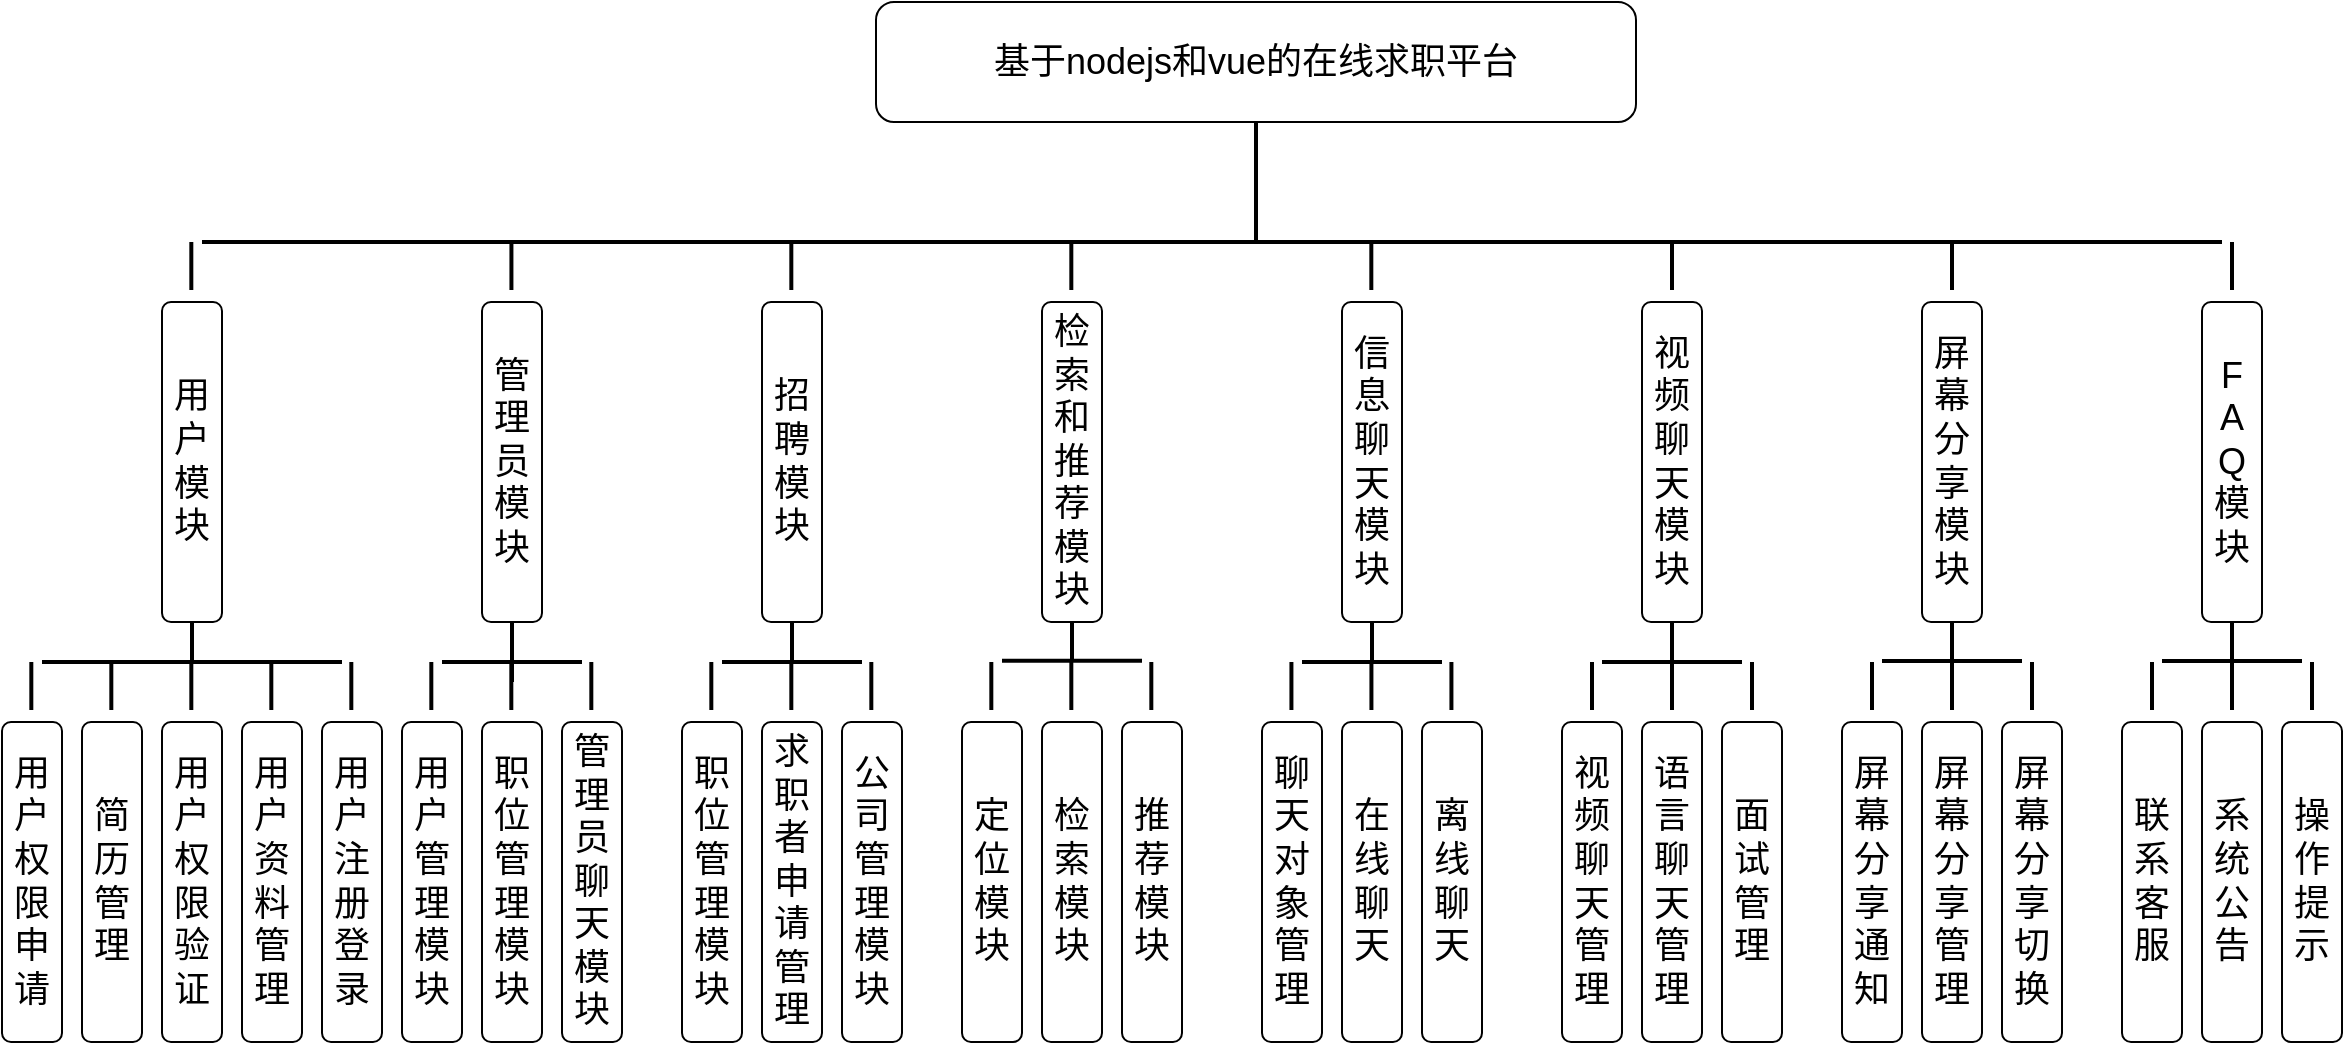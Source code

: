 <mxfile>
    <diagram id="gSietCOMMmEVJ4TakfUS" name="第 1 页">
        <mxGraphModel dx="1655" dy="1500" grid="1" gridSize="10" guides="1" tooltips="1" connect="1" arrows="1" fold="1" page="1" pageScale="1" pageWidth="827" pageHeight="1169" math="0" shadow="0">
            <root>
                <mxCell id="0"/>
                <mxCell id="1" parent="0"/>
                <mxCell id="203" style="edgeStyle=none;rounded=0;html=1;strokeWidth=2;endArrow=none;endFill=0;" edge="1" parent="1" source="2">
                    <mxGeometry relative="1" as="geometry">
                        <mxPoint x="637.0" y="130" as="targetPoint"/>
                    </mxGeometry>
                </mxCell>
                <mxCell id="2" value="&lt;div&gt;基于nodejs和vue的在线&lt;span style=&quot;background-color: initial;&quot;&gt;求职平台&lt;/span&gt;&lt;/div&gt;" style="rounded=1;whiteSpace=wrap;html=1;fontSize=18;" vertex="1" parent="1">
                    <mxGeometry x="447" y="10" width="380" height="60" as="geometry"/>
                </mxCell>
                <mxCell id="65" value="" style="group" vertex="1" connectable="0" parent="1">
                    <mxGeometry x="970" y="130" width="30" height="190" as="geometry"/>
                </mxCell>
                <mxCell id="66" style="edgeStyle=none;shape=connector;rounded=0;jumpStyle=none;jumpSize=2;html=1;labelBackgroundColor=default;strokeColor=default;strokeWidth=2;fontFamily=Helvetica;fontSize=18;fontColor=default;endArrow=none;endFill=0;startSize=0;endSize=1;sourcePerimeterSpacing=6;targetPerimeterSpacing=6;" edge="1" parent="65" source="67">
                    <mxGeometry relative="1" as="geometry">
                        <mxPoint x="15" as="targetPoint"/>
                    </mxGeometry>
                </mxCell>
                <mxCell id="67" value="&lt;div&gt;屏幕分享模块&lt;/div&gt;" style="rounded=1;whiteSpace=wrap;html=1;fontFamily=Helvetica;fontSize=18;fontColor=default;horizontal=1;verticalAlign=middle;align=center;" vertex="1" parent="65">
                    <mxGeometry y="30" width="30" height="160" as="geometry"/>
                </mxCell>
                <mxCell id="68" value="" style="group" vertex="1" connectable="0" parent="1">
                    <mxGeometry x="1110" y="130" width="30" height="190" as="geometry"/>
                </mxCell>
                <mxCell id="69" style="edgeStyle=none;shape=connector;rounded=0;jumpStyle=none;jumpSize=2;html=1;labelBackgroundColor=default;strokeColor=default;strokeWidth=2;fontFamily=Helvetica;fontSize=18;fontColor=default;endArrow=none;endFill=0;startSize=0;endSize=1;sourcePerimeterSpacing=6;targetPerimeterSpacing=6;" edge="1" parent="68" source="70">
                    <mxGeometry relative="1" as="geometry">
                        <mxPoint x="15" as="targetPoint"/>
                    </mxGeometry>
                </mxCell>
                <mxCell id="70" value="&lt;div&gt;F&lt;/div&gt;&lt;div&gt;A&lt;/div&gt;&lt;div&gt;Q模块&lt;/div&gt;" style="rounded=1;whiteSpace=wrap;html=1;fontFamily=Helvetica;fontSize=18;fontColor=default;horizontal=1;verticalAlign=middle;align=center;" vertex="1" parent="68">
                    <mxGeometry y="30" width="30" height="160" as="geometry"/>
                </mxCell>
                <mxCell id="116" value="" style="group" vertex="1" connectable="0" parent="1">
                    <mxGeometry x="10" y="130" width="190" height="400" as="geometry"/>
                </mxCell>
                <mxCell id="86" value="" style="group" vertex="1" connectable="0" parent="116">
                    <mxGeometry x="160" y="210" width="30" height="190" as="geometry"/>
                </mxCell>
                <mxCell id="87" value="&lt;div&gt;用户注册登录&lt;/div&gt;" style="rounded=1;whiteSpace=wrap;html=1;fontFamily=Helvetica;fontSize=18;fontColor=default;horizontal=1;verticalAlign=middle;align=center;" vertex="1" parent="86">
                    <mxGeometry y="30" width="30" height="160" as="geometry"/>
                </mxCell>
                <mxCell id="88" style="edgeStyle=none;shape=connector;rounded=0;jumpStyle=none;jumpSize=2;html=1;labelBackgroundColor=default;strokeColor=default;strokeWidth=2;fontFamily=Helvetica;fontSize=18;fontColor=default;endArrow=none;endFill=0;startSize=0;endSize=1;sourcePerimeterSpacing=6;targetPerimeterSpacing=6;" edge="1" parent="86">
                    <mxGeometry relative="1" as="geometry">
                        <mxPoint x="14.66" as="targetPoint"/>
                        <mxPoint x="14.66" y="24" as="sourcePoint"/>
                    </mxGeometry>
                </mxCell>
                <mxCell id="107" value="" style="group" vertex="1" connectable="0" parent="116">
                    <mxGeometry x="120" y="210" width="30" height="190" as="geometry"/>
                </mxCell>
                <mxCell id="108" value="&lt;div&gt;用户资料管理&lt;/div&gt;" style="rounded=1;whiteSpace=wrap;html=1;fontFamily=Helvetica;fontSize=18;fontColor=default;horizontal=1;verticalAlign=middle;align=center;" vertex="1" parent="107">
                    <mxGeometry y="30" width="30" height="160" as="geometry"/>
                </mxCell>
                <mxCell id="109" style="edgeStyle=none;shape=connector;rounded=0;jumpStyle=none;jumpSize=2;html=1;labelBackgroundColor=default;strokeColor=default;strokeWidth=2;fontFamily=Helvetica;fontSize=18;fontColor=default;endArrow=none;endFill=0;startSize=0;endSize=1;sourcePerimeterSpacing=6;targetPerimeterSpacing=6;" edge="1" parent="107">
                    <mxGeometry relative="1" as="geometry">
                        <mxPoint x="14.66" as="targetPoint"/>
                        <mxPoint x="14.66" y="24" as="sourcePoint"/>
                    </mxGeometry>
                </mxCell>
                <mxCell id="110" value="" style="group" vertex="1" connectable="0" parent="116">
                    <mxGeometry x="80" y="210" width="30" height="190" as="geometry"/>
                </mxCell>
                <mxCell id="111" value="&lt;div&gt;用户权限验证&lt;/div&gt;" style="rounded=1;whiteSpace=wrap;html=1;fontFamily=Helvetica;fontSize=18;fontColor=default;horizontal=1;verticalAlign=middle;align=center;" vertex="1" parent="110">
                    <mxGeometry y="30" width="30" height="160" as="geometry"/>
                </mxCell>
                <mxCell id="112" style="edgeStyle=none;shape=connector;rounded=0;jumpStyle=none;jumpSize=2;html=1;labelBackgroundColor=default;strokeColor=default;strokeWidth=2;fontFamily=Helvetica;fontSize=18;fontColor=default;endArrow=none;endFill=0;startSize=0;endSize=1;sourcePerimeterSpacing=6;targetPerimeterSpacing=6;" edge="1" parent="110">
                    <mxGeometry relative="1" as="geometry">
                        <mxPoint x="14.66" as="targetPoint"/>
                        <mxPoint x="14.66" y="24" as="sourcePoint"/>
                    </mxGeometry>
                </mxCell>
                <mxCell id="105" value="&lt;div&gt;简历管理&lt;/div&gt;" style="rounded=1;whiteSpace=wrap;html=1;fontFamily=Helvetica;fontSize=18;fontColor=default;horizontal=1;verticalAlign=middle;align=center;" vertex="1" parent="116">
                    <mxGeometry x="40" y="240" width="30" height="160" as="geometry"/>
                </mxCell>
                <mxCell id="106" style="edgeStyle=none;shape=connector;rounded=0;jumpStyle=none;jumpSize=2;html=1;labelBackgroundColor=default;strokeColor=default;strokeWidth=2;fontFamily=Helvetica;fontSize=18;fontColor=default;endArrow=none;endFill=0;startSize=0;endSize=1;sourcePerimeterSpacing=6;targetPerimeterSpacing=6;" edge="1" parent="116">
                    <mxGeometry relative="1" as="geometry">
                        <mxPoint x="54.66" y="210" as="targetPoint"/>
                        <mxPoint x="54.66" y="234" as="sourcePoint"/>
                    </mxGeometry>
                </mxCell>
                <mxCell id="101" value="" style="group" vertex="1" connectable="0" parent="116">
                    <mxGeometry y="210" width="30" height="190" as="geometry"/>
                </mxCell>
                <mxCell id="102" value="&lt;div&gt;用户权限申请&lt;/div&gt;" style="rounded=1;whiteSpace=wrap;html=1;fontFamily=Helvetica;fontSize=18;fontColor=default;horizontal=1;verticalAlign=middle;align=center;" vertex="1" parent="101">
                    <mxGeometry y="30" width="30" height="160" as="geometry"/>
                </mxCell>
                <mxCell id="103" style="edgeStyle=none;shape=connector;rounded=0;jumpStyle=none;jumpSize=2;html=1;labelBackgroundColor=default;strokeColor=default;strokeWidth=2;fontFamily=Helvetica;fontSize=18;fontColor=default;endArrow=none;endFill=0;startSize=0;endSize=1;sourcePerimeterSpacing=6;targetPerimeterSpacing=6;" edge="1" parent="101">
                    <mxGeometry relative="1" as="geometry">
                        <mxPoint x="14.66" as="targetPoint"/>
                        <mxPoint x="14.66" y="24" as="sourcePoint"/>
                    </mxGeometry>
                </mxCell>
                <mxCell id="113" value="" style="group" vertex="1" connectable="0" parent="116">
                    <mxGeometry x="80" width="30" height="190" as="geometry"/>
                </mxCell>
                <mxCell id="55" value="用户模块" style="rounded=1;whiteSpace=wrap;html=1;fontFamily=Helvetica;fontSize=18;fontColor=default;horizontal=1;verticalAlign=middle;align=center;" vertex="1" parent="113">
                    <mxGeometry y="30" width="30" height="160" as="geometry"/>
                </mxCell>
                <mxCell id="61" style="edgeStyle=none;shape=connector;rounded=0;jumpStyle=none;jumpSize=2;html=1;labelBackgroundColor=default;strokeColor=default;strokeWidth=2;fontFamily=Helvetica;fontSize=18;fontColor=default;endArrow=none;endFill=0;startSize=0;endSize=1;sourcePerimeterSpacing=6;targetPerimeterSpacing=6;" edge="1" parent="113">
                    <mxGeometry relative="1" as="geometry">
                        <mxPoint x="14.66" as="targetPoint"/>
                        <mxPoint x="14.66" y="24" as="sourcePoint"/>
                    </mxGeometry>
                </mxCell>
                <mxCell id="114" value="" style="endArrow=none;html=1;rounded=0;strokeWidth=2;" edge="1" parent="116">
                    <mxGeometry width="50" height="50" relative="1" as="geometry">
                        <mxPoint x="20" y="210" as="sourcePoint"/>
                        <mxPoint x="170" y="210" as="targetPoint"/>
                    </mxGeometry>
                </mxCell>
                <mxCell id="115" value="" style="endArrow=none;html=1;rounded=0;strokeWidth=2;entryX=0.5;entryY=1;entryDx=0;entryDy=0;" edge="1" parent="116" target="55">
                    <mxGeometry width="50" height="50" relative="1" as="geometry">
                        <mxPoint x="95" y="210" as="sourcePoint"/>
                        <mxPoint x="80" y="160" as="targetPoint"/>
                    </mxGeometry>
                </mxCell>
                <mxCell id="121" value="" style="group" vertex="1" connectable="0" parent="1">
                    <mxGeometry x="210" y="130" width="110" height="400" as="geometry"/>
                </mxCell>
                <mxCell id="119" style="edgeStyle=none;rounded=0;html=1;strokeWidth=2;endArrow=none;endFill=0;" edge="1" parent="121" source="51">
                    <mxGeometry relative="1" as="geometry">
                        <mxPoint x="55" y="220" as="targetPoint"/>
                    </mxGeometry>
                </mxCell>
                <mxCell id="51" value="&lt;div&gt;管理员模块&lt;/div&gt;" style="rounded=1;whiteSpace=wrap;html=1;fontFamily=Helvetica;fontSize=18;fontColor=default;horizontal=1;verticalAlign=middle;align=center;" vertex="1" parent="121">
                    <mxGeometry x="40" y="30" width="30" height="160" as="geometry"/>
                </mxCell>
                <mxCell id="60" style="edgeStyle=none;shape=connector;rounded=0;jumpStyle=none;jumpSize=2;html=1;labelBackgroundColor=default;strokeColor=default;strokeWidth=2;fontFamily=Helvetica;fontSize=18;fontColor=default;endArrow=none;endFill=0;startSize=0;endSize=1;sourcePerimeterSpacing=6;targetPerimeterSpacing=6;" edge="1" parent="121">
                    <mxGeometry relative="1" as="geometry">
                        <mxPoint x="54.71" as="targetPoint"/>
                        <mxPoint x="54.71" y="24" as="sourcePoint"/>
                    </mxGeometry>
                </mxCell>
                <mxCell id="118" value="" style="group" vertex="1" connectable="0" parent="121">
                    <mxGeometry y="210" width="110" height="190" as="geometry"/>
                </mxCell>
                <mxCell id="79" value="" style="group" vertex="1" connectable="0" parent="118">
                    <mxGeometry x="40" width="30" height="190" as="geometry"/>
                </mxCell>
                <mxCell id="73" value="&lt;div&gt;职位管理模块&lt;/div&gt;" style="rounded=1;whiteSpace=wrap;html=1;fontFamily=Helvetica;fontSize=18;fontColor=default;horizontal=1;verticalAlign=middle;align=center;" vertex="1" parent="79">
                    <mxGeometry y="30" width="30" height="160" as="geometry"/>
                </mxCell>
                <mxCell id="74" style="edgeStyle=none;shape=connector;rounded=0;jumpStyle=none;jumpSize=2;html=1;labelBackgroundColor=default;strokeColor=default;strokeWidth=2;fontFamily=Helvetica;fontSize=18;fontColor=default;endArrow=none;endFill=0;startSize=0;endSize=1;sourcePerimeterSpacing=6;targetPerimeterSpacing=6;" edge="1" parent="79">
                    <mxGeometry relative="1" as="geometry">
                        <mxPoint x="14.66" as="targetPoint"/>
                        <mxPoint x="14.66" y="24" as="sourcePoint"/>
                    </mxGeometry>
                </mxCell>
                <mxCell id="120" value="" style="endArrow=none;html=1;rounded=0;strokeWidth=2;" edge="1" parent="79">
                    <mxGeometry width="50" height="50" relative="1" as="geometry">
                        <mxPoint x="-20" as="sourcePoint"/>
                        <mxPoint x="50" as="targetPoint"/>
                    </mxGeometry>
                </mxCell>
                <mxCell id="89" value="" style="group" vertex="1" connectable="0" parent="118">
                    <mxGeometry width="30" height="190" as="geometry"/>
                </mxCell>
                <mxCell id="90" value="&lt;div&gt;用户管理模块&lt;/div&gt;" style="rounded=1;whiteSpace=wrap;html=1;fontFamily=Helvetica;fontSize=18;fontColor=default;horizontal=1;verticalAlign=middle;align=center;" vertex="1" parent="89">
                    <mxGeometry y="30" width="30" height="160" as="geometry"/>
                </mxCell>
                <mxCell id="91" style="edgeStyle=none;shape=connector;rounded=0;jumpStyle=none;jumpSize=2;html=1;labelBackgroundColor=default;strokeColor=default;strokeWidth=2;fontFamily=Helvetica;fontSize=18;fontColor=default;endArrow=none;endFill=0;startSize=0;endSize=1;sourcePerimeterSpacing=6;targetPerimeterSpacing=6;" edge="1" parent="89">
                    <mxGeometry relative="1" as="geometry">
                        <mxPoint x="14.66" as="targetPoint"/>
                        <mxPoint x="14.66" y="24" as="sourcePoint"/>
                    </mxGeometry>
                </mxCell>
                <mxCell id="95" value="" style="group" vertex="1" connectable="0" parent="118">
                    <mxGeometry x="80" width="30" height="190" as="geometry"/>
                </mxCell>
                <mxCell id="96" value="&lt;div&gt;管理员聊天模块&lt;/div&gt;" style="rounded=1;whiteSpace=wrap;html=1;fontFamily=Helvetica;fontSize=18;fontColor=default;horizontal=1;verticalAlign=middle;align=center;" vertex="1" parent="95">
                    <mxGeometry y="30" width="30" height="160" as="geometry"/>
                </mxCell>
                <mxCell id="97" style="edgeStyle=none;shape=connector;rounded=0;jumpStyle=none;jumpSize=2;html=1;labelBackgroundColor=default;strokeColor=default;strokeWidth=2;fontFamily=Helvetica;fontSize=18;fontColor=default;endArrow=none;endFill=0;startSize=0;endSize=1;sourcePerimeterSpacing=6;targetPerimeterSpacing=6;" edge="1" parent="95">
                    <mxGeometry relative="1" as="geometry">
                        <mxPoint x="14.66" as="targetPoint"/>
                        <mxPoint x="14.66" y="24" as="sourcePoint"/>
                    </mxGeometry>
                </mxCell>
                <mxCell id="141" value="" style="group" vertex="1" connectable="0" parent="1">
                    <mxGeometry x="350" y="130" width="110" height="400" as="geometry"/>
                </mxCell>
                <mxCell id="80" value="" style="group" vertex="1" connectable="0" parent="141">
                    <mxGeometry y="210" width="30" height="190" as="geometry"/>
                </mxCell>
                <mxCell id="81" value="&lt;div&gt;职位管理模块&lt;/div&gt;" style="rounded=1;whiteSpace=wrap;html=1;fontFamily=Helvetica;fontSize=18;fontColor=default;horizontal=1;verticalAlign=middle;align=center;" vertex="1" parent="80">
                    <mxGeometry y="30" width="30" height="160" as="geometry"/>
                </mxCell>
                <mxCell id="82" style="edgeStyle=none;shape=connector;rounded=0;jumpStyle=none;jumpSize=2;html=1;labelBackgroundColor=default;strokeColor=default;strokeWidth=2;fontFamily=Helvetica;fontSize=18;fontColor=default;endArrow=none;endFill=0;startSize=0;endSize=1;sourcePerimeterSpacing=6;targetPerimeterSpacing=6;" edge="1" parent="80">
                    <mxGeometry relative="1" as="geometry">
                        <mxPoint x="14.66" as="targetPoint"/>
                        <mxPoint x="14.66" y="24" as="sourcePoint"/>
                    </mxGeometry>
                </mxCell>
                <mxCell id="140" value="" style="group" vertex="1" connectable="0" parent="141">
                    <mxGeometry x="20" width="90" height="400" as="geometry"/>
                </mxCell>
                <mxCell id="124" style="edgeStyle=none;rounded=0;html=1;strokeWidth=2;endArrow=none;endFill=0;" edge="1" parent="140" source="47">
                    <mxGeometry relative="1" as="geometry">
                        <mxPoint x="35" y="210" as="targetPoint"/>
                    </mxGeometry>
                </mxCell>
                <mxCell id="47" value="&lt;div&gt;招聘模块&lt;/div&gt;" style="rounded=1;whiteSpace=wrap;html=1;fontFamily=Helvetica;fontSize=18;fontColor=default;horizontal=1;verticalAlign=middle;align=center;" vertex="1" parent="140">
                    <mxGeometry x="20" y="30" width="30" height="160" as="geometry"/>
                </mxCell>
                <mxCell id="59" style="edgeStyle=none;shape=connector;rounded=0;jumpStyle=none;jumpSize=2;html=1;labelBackgroundColor=default;strokeColor=default;strokeWidth=2;fontFamily=Helvetica;fontSize=18;fontColor=default;endArrow=none;endFill=0;startSize=0;endSize=1;sourcePerimeterSpacing=6;targetPerimeterSpacing=6;" edge="1" parent="140">
                    <mxGeometry relative="1" as="geometry">
                        <mxPoint x="34.66" as="targetPoint"/>
                        <mxPoint x="34.66" y="24" as="sourcePoint"/>
                    </mxGeometry>
                </mxCell>
                <mxCell id="83" value="" style="group" vertex="1" connectable="0" parent="140">
                    <mxGeometry x="20" y="210" width="30" height="190" as="geometry"/>
                </mxCell>
                <mxCell id="84" value="&lt;div&gt;求职者申请管理&lt;/div&gt;" style="rounded=1;whiteSpace=wrap;html=1;fontFamily=Helvetica;fontSize=18;fontColor=default;horizontal=1;verticalAlign=middle;align=center;" vertex="1" parent="83">
                    <mxGeometry y="30" width="30" height="160" as="geometry"/>
                </mxCell>
                <mxCell id="85" style="edgeStyle=none;shape=connector;rounded=0;jumpStyle=none;jumpSize=2;html=1;labelBackgroundColor=default;strokeColor=default;strokeWidth=2;fontFamily=Helvetica;fontSize=18;fontColor=default;endArrow=none;endFill=0;startSize=0;endSize=1;sourcePerimeterSpacing=6;targetPerimeterSpacing=6;" edge="1" parent="83">
                    <mxGeometry relative="1" as="geometry">
                        <mxPoint x="14.66" as="targetPoint"/>
                        <mxPoint x="14.66" y="24" as="sourcePoint"/>
                    </mxGeometry>
                </mxCell>
                <mxCell id="92" value="" style="group" vertex="1" connectable="0" parent="140">
                    <mxGeometry x="60" y="210" width="30" height="190" as="geometry"/>
                </mxCell>
                <mxCell id="93" value="&lt;div&gt;公司管理模块&lt;/div&gt;" style="rounded=1;whiteSpace=wrap;html=1;fontFamily=Helvetica;fontSize=18;fontColor=default;horizontal=1;verticalAlign=middle;align=center;" vertex="1" parent="92">
                    <mxGeometry y="30" width="30" height="160" as="geometry"/>
                </mxCell>
                <mxCell id="94" style="edgeStyle=none;shape=connector;rounded=0;jumpStyle=none;jumpSize=2;html=1;labelBackgroundColor=default;strokeColor=default;strokeWidth=2;fontFamily=Helvetica;fontSize=18;fontColor=default;endArrow=none;endFill=0;startSize=0;endSize=1;sourcePerimeterSpacing=6;targetPerimeterSpacing=6;" edge="1" parent="92">
                    <mxGeometry relative="1" as="geometry">
                        <mxPoint x="14.66" as="targetPoint"/>
                        <mxPoint x="14.66" y="24" as="sourcePoint"/>
                    </mxGeometry>
                </mxCell>
                <mxCell id="125" value="" style="endArrow=none;html=1;rounded=0;strokeWidth=2;" edge="1" parent="140">
                    <mxGeometry width="50" height="50" relative="1" as="geometry">
                        <mxPoint y="210" as="sourcePoint"/>
                        <mxPoint x="70" y="210" as="targetPoint"/>
                    </mxGeometry>
                </mxCell>
                <mxCell id="142" value="" style="group" vertex="1" connectable="0" parent="1">
                    <mxGeometry x="490" y="130" width="110" height="400" as="geometry"/>
                </mxCell>
                <mxCell id="128" value="" style="group" vertex="1" connectable="0" parent="142">
                    <mxGeometry x="40" width="30" height="190" as="geometry"/>
                </mxCell>
                <mxCell id="44" value="&lt;div&gt;检索和推荐模块&lt;/div&gt;" style="rounded=1;whiteSpace=wrap;html=1;fontFamily=Helvetica;fontSize=18;fontColor=default;horizontal=1;verticalAlign=middle;align=center;" vertex="1" parent="128">
                    <mxGeometry y="30" width="30" height="160" as="geometry"/>
                </mxCell>
                <mxCell id="58" style="edgeStyle=none;shape=connector;rounded=0;jumpStyle=none;jumpSize=2;html=1;labelBackgroundColor=default;strokeColor=default;strokeWidth=2;fontFamily=Helvetica;fontSize=18;fontColor=default;endArrow=none;endFill=0;startSize=0;endSize=1;sourcePerimeterSpacing=6;targetPerimeterSpacing=6;" edge="1" parent="128">
                    <mxGeometry relative="1" as="geometry">
                        <mxPoint x="14.66" as="targetPoint"/>
                        <mxPoint x="14.66" y="24" as="sourcePoint"/>
                    </mxGeometry>
                </mxCell>
                <mxCell id="129" value="" style="group" vertex="1" connectable="0" parent="142">
                    <mxGeometry x="40" y="210" width="30" height="190" as="geometry"/>
                </mxCell>
                <mxCell id="130" value="&lt;div&gt;检索模块&lt;/div&gt;" style="rounded=1;whiteSpace=wrap;html=1;fontFamily=Helvetica;fontSize=18;fontColor=default;horizontal=1;verticalAlign=middle;align=center;" vertex="1" parent="129">
                    <mxGeometry y="30" width="30" height="160" as="geometry"/>
                </mxCell>
                <mxCell id="131" style="edgeStyle=none;shape=connector;rounded=0;jumpStyle=none;jumpSize=2;html=1;labelBackgroundColor=default;strokeColor=default;strokeWidth=2;fontFamily=Helvetica;fontSize=18;fontColor=default;endArrow=none;endFill=0;startSize=0;endSize=1;sourcePerimeterSpacing=6;targetPerimeterSpacing=6;" edge="1" parent="129">
                    <mxGeometry relative="1" as="geometry">
                        <mxPoint x="14.66" as="targetPoint"/>
                        <mxPoint x="14.66" y="24" as="sourcePoint"/>
                    </mxGeometry>
                </mxCell>
                <mxCell id="132" value="" style="group" vertex="1" connectable="0" parent="142">
                    <mxGeometry x="80" y="210" width="30" height="190" as="geometry"/>
                </mxCell>
                <mxCell id="133" value="&lt;div&gt;推荐模块&lt;/div&gt;" style="rounded=1;whiteSpace=wrap;html=1;fontFamily=Helvetica;fontSize=18;fontColor=default;horizontal=1;verticalAlign=middle;align=center;" vertex="1" parent="132">
                    <mxGeometry y="30" width="30" height="160" as="geometry"/>
                </mxCell>
                <mxCell id="134" style="edgeStyle=none;shape=connector;rounded=0;jumpStyle=none;jumpSize=2;html=1;labelBackgroundColor=default;strokeColor=default;strokeWidth=2;fontFamily=Helvetica;fontSize=18;fontColor=default;endArrow=none;endFill=0;startSize=0;endSize=1;sourcePerimeterSpacing=6;targetPerimeterSpacing=6;" edge="1" parent="132">
                    <mxGeometry relative="1" as="geometry">
                        <mxPoint x="14.66" as="targetPoint"/>
                        <mxPoint x="14.66" y="24" as="sourcePoint"/>
                    </mxGeometry>
                </mxCell>
                <mxCell id="135" value="" style="group" vertex="1" connectable="0" parent="142">
                    <mxGeometry y="210" width="30" height="190" as="geometry"/>
                </mxCell>
                <mxCell id="136" value="&lt;div&gt;定位模块&lt;/div&gt;" style="rounded=1;whiteSpace=wrap;html=1;fontFamily=Helvetica;fontSize=18;fontColor=default;horizontal=1;verticalAlign=middle;align=center;" vertex="1" parent="135">
                    <mxGeometry y="30" width="30" height="160" as="geometry"/>
                </mxCell>
                <mxCell id="137" style="edgeStyle=none;shape=connector;rounded=0;jumpStyle=none;jumpSize=2;html=1;labelBackgroundColor=default;strokeColor=default;strokeWidth=2;fontFamily=Helvetica;fontSize=18;fontColor=default;endArrow=none;endFill=0;startSize=0;endSize=1;sourcePerimeterSpacing=6;targetPerimeterSpacing=6;" edge="1" parent="135">
                    <mxGeometry relative="1" as="geometry">
                        <mxPoint x="14.66" as="targetPoint"/>
                        <mxPoint x="14.66" y="24" as="sourcePoint"/>
                    </mxGeometry>
                </mxCell>
                <mxCell id="138" value="" style="endArrow=none;html=1;rounded=0;strokeWidth=2;" edge="1" parent="142">
                    <mxGeometry width="50" height="50" relative="1" as="geometry">
                        <mxPoint x="20" y="209.43" as="sourcePoint"/>
                        <mxPoint x="90" y="209.43" as="targetPoint"/>
                    </mxGeometry>
                </mxCell>
                <mxCell id="139" style="edgeStyle=none;rounded=0;html=1;strokeWidth=2;endArrow=none;endFill=0;" edge="1" parent="142" source="44">
                    <mxGeometry relative="1" as="geometry">
                        <mxPoint x="55" y="210" as="targetPoint"/>
                    </mxGeometry>
                </mxCell>
                <mxCell id="158" style="edgeStyle=none;rounded=0;html=1;strokeWidth=2;endArrow=none;endFill=0;" edge="1" parent="1" source="35">
                    <mxGeometry relative="1" as="geometry">
                        <mxPoint x="695" y="340" as="targetPoint"/>
                    </mxGeometry>
                </mxCell>
                <mxCell id="171" value="" style="group" vertex="1" connectable="0" parent="1">
                    <mxGeometry x="640" y="130" width="110" height="400" as="geometry"/>
                </mxCell>
                <mxCell id="146" value="" style="group" vertex="1" connectable="0" parent="171">
                    <mxGeometry x="40" width="30" height="190" as="geometry"/>
                </mxCell>
                <mxCell id="35" value="&lt;div&gt;信息聊天模块&lt;/div&gt;" style="rounded=1;whiteSpace=wrap;html=1;fontFamily=Helvetica;fontSize=18;fontColor=default;horizontal=1;verticalAlign=middle;align=center;" vertex="1" parent="146">
                    <mxGeometry y="30" width="30" height="160" as="geometry"/>
                </mxCell>
                <mxCell id="57" style="edgeStyle=none;shape=connector;rounded=0;jumpStyle=none;jumpSize=2;html=1;labelBackgroundColor=default;strokeColor=default;strokeWidth=2;fontFamily=Helvetica;fontSize=18;fontColor=default;endArrow=none;endFill=0;startSize=0;endSize=1;sourcePerimeterSpacing=6;targetPerimeterSpacing=6;" edge="1" parent="146">
                    <mxGeometry relative="1" as="geometry">
                        <mxPoint x="14.66" as="targetPoint"/>
                        <mxPoint x="14.66" y="24" as="sourcePoint"/>
                    </mxGeometry>
                </mxCell>
                <mxCell id="155" value="" style="group" vertex="1" connectable="0" parent="171">
                    <mxGeometry y="210" width="110" height="190" as="geometry"/>
                </mxCell>
                <mxCell id="148" value="" style="group" vertex="1" connectable="0" parent="155">
                    <mxGeometry width="30" height="190" as="geometry"/>
                </mxCell>
                <mxCell id="143" value="&lt;div&gt;聊天对象管理&lt;/div&gt;" style="rounded=1;whiteSpace=wrap;html=1;fontFamily=Helvetica;fontSize=18;fontColor=default;horizontal=1;verticalAlign=middle;align=center;" vertex="1" parent="148">
                    <mxGeometry y="30" width="30" height="160" as="geometry"/>
                </mxCell>
                <mxCell id="144" style="edgeStyle=none;shape=connector;rounded=0;jumpStyle=none;jumpSize=2;html=1;labelBackgroundColor=default;strokeColor=default;strokeWidth=2;fontFamily=Helvetica;fontSize=18;fontColor=default;endArrow=none;endFill=0;startSize=0;endSize=1;sourcePerimeterSpacing=6;targetPerimeterSpacing=6;" edge="1" parent="148">
                    <mxGeometry relative="1" as="geometry">
                        <mxPoint x="14.71" as="targetPoint"/>
                        <mxPoint x="14.71" y="24" as="sourcePoint"/>
                    </mxGeometry>
                </mxCell>
                <mxCell id="152" value="" style="group" vertex="1" connectable="0" parent="155">
                    <mxGeometry x="80" width="30" height="190" as="geometry"/>
                </mxCell>
                <mxCell id="153" value="&lt;div&gt;离线聊天&lt;/div&gt;" style="rounded=1;whiteSpace=wrap;html=1;fontFamily=Helvetica;fontSize=18;fontColor=default;horizontal=1;verticalAlign=middle;align=center;" vertex="1" parent="152">
                    <mxGeometry y="30" width="30" height="160" as="geometry"/>
                </mxCell>
                <mxCell id="154" style="edgeStyle=none;shape=connector;rounded=0;jumpStyle=none;jumpSize=2;html=1;labelBackgroundColor=default;strokeColor=default;strokeWidth=2;fontFamily=Helvetica;fontSize=18;fontColor=default;endArrow=none;endFill=0;startSize=0;endSize=1;sourcePerimeterSpacing=6;targetPerimeterSpacing=6;" edge="1" parent="152">
                    <mxGeometry relative="1" as="geometry">
                        <mxPoint x="14.71" as="targetPoint"/>
                        <mxPoint x="14.71" y="24" as="sourcePoint"/>
                    </mxGeometry>
                </mxCell>
                <mxCell id="150" value="&lt;div&gt;在线聊天&lt;/div&gt;" style="rounded=1;whiteSpace=wrap;html=1;fontFamily=Helvetica;fontSize=18;fontColor=default;horizontal=1;verticalAlign=middle;align=center;" vertex="1" parent="155">
                    <mxGeometry x="40" y="30" width="30" height="160" as="geometry"/>
                </mxCell>
                <mxCell id="151" style="edgeStyle=none;shape=connector;rounded=0;jumpStyle=none;jumpSize=2;html=1;labelBackgroundColor=default;strokeColor=default;strokeWidth=2;fontFamily=Helvetica;fontSize=18;fontColor=default;endArrow=none;endFill=0;startSize=0;endSize=1;sourcePerimeterSpacing=6;targetPerimeterSpacing=6;" edge="1" parent="155">
                    <mxGeometry relative="1" as="geometry">
                        <mxPoint x="54.71" as="targetPoint"/>
                        <mxPoint x="54.71" y="24" as="sourcePoint"/>
                    </mxGeometry>
                </mxCell>
                <mxCell id="157" value="" style="endArrow=none;html=1;rounded=0;strokeWidth=2;" edge="1" parent="155">
                    <mxGeometry width="50" height="50" relative="1" as="geometry">
                        <mxPoint x="20" y="2.842e-13" as="sourcePoint"/>
                        <mxPoint x="90" y="2.842e-13" as="targetPoint"/>
                    </mxGeometry>
                </mxCell>
                <mxCell id="175" value="" style="group" vertex="1" connectable="0" parent="1">
                    <mxGeometry x="930" y="340" width="30" height="190" as="geometry"/>
                </mxCell>
                <mxCell id="176" style="edgeStyle=none;shape=connector;rounded=0;jumpStyle=none;jumpSize=2;html=1;labelBackgroundColor=default;strokeColor=default;strokeWidth=2;fontFamily=Helvetica;fontSize=18;fontColor=default;endArrow=none;endFill=0;startSize=0;endSize=1;sourcePerimeterSpacing=6;targetPerimeterSpacing=6;" edge="1" parent="175" source="177">
                    <mxGeometry relative="1" as="geometry">
                        <mxPoint x="15" as="targetPoint"/>
                    </mxGeometry>
                </mxCell>
                <mxCell id="177" value="&lt;div&gt;屏幕分享通知&lt;/div&gt;" style="rounded=1;whiteSpace=wrap;html=1;fontFamily=Helvetica;fontSize=18;fontColor=default;horizontal=1;verticalAlign=middle;align=center;" vertex="1" parent="175">
                    <mxGeometry y="30" width="30" height="160" as="geometry"/>
                </mxCell>
                <mxCell id="178" value="" style="group" vertex="1" connectable="0" parent="1">
                    <mxGeometry x="970" y="340" width="30" height="190" as="geometry"/>
                </mxCell>
                <mxCell id="179" style="edgeStyle=none;shape=connector;rounded=0;jumpStyle=none;jumpSize=2;html=1;labelBackgroundColor=default;strokeColor=default;strokeWidth=2;fontFamily=Helvetica;fontSize=18;fontColor=default;endArrow=none;endFill=0;startSize=0;endSize=1;sourcePerimeterSpacing=6;targetPerimeterSpacing=6;" edge="1" parent="178" source="180">
                    <mxGeometry relative="1" as="geometry">
                        <mxPoint x="15" as="targetPoint"/>
                    </mxGeometry>
                </mxCell>
                <mxCell id="180" value="&lt;div&gt;屏幕分享管理&lt;/div&gt;" style="rounded=1;whiteSpace=wrap;html=1;fontFamily=Helvetica;fontSize=18;fontColor=default;horizontal=1;verticalAlign=middle;align=center;" vertex="1" parent="178">
                    <mxGeometry y="30" width="30" height="160" as="geometry"/>
                </mxCell>
                <mxCell id="182" value="" style="group" vertex="1" connectable="0" parent="1">
                    <mxGeometry x="1010" y="340" width="30" height="190" as="geometry"/>
                </mxCell>
                <mxCell id="183" style="edgeStyle=none;shape=connector;rounded=0;jumpStyle=none;jumpSize=2;html=1;labelBackgroundColor=default;strokeColor=default;strokeWidth=2;fontFamily=Helvetica;fontSize=18;fontColor=default;endArrow=none;endFill=0;startSize=0;endSize=1;sourcePerimeterSpacing=6;targetPerimeterSpacing=6;" edge="1" parent="182" source="184">
                    <mxGeometry relative="1" as="geometry">
                        <mxPoint x="15" as="targetPoint"/>
                    </mxGeometry>
                </mxCell>
                <mxCell id="184" value="&lt;div&gt;屏幕分享切换&lt;/div&gt;" style="rounded=1;whiteSpace=wrap;html=1;fontFamily=Helvetica;fontSize=18;fontColor=default;horizontal=1;verticalAlign=middle;align=center;" vertex="1" parent="182">
                    <mxGeometry y="30" width="30" height="160" as="geometry"/>
                </mxCell>
                <mxCell id="185" value="" style="endArrow=none;html=1;rounded=0;strokeWidth=2;" edge="1" parent="1">
                    <mxGeometry width="50" height="50" relative="1" as="geometry">
                        <mxPoint x="950" y="339.44" as="sourcePoint"/>
                        <mxPoint x="1020" y="339.44" as="targetPoint"/>
                    </mxGeometry>
                </mxCell>
                <mxCell id="186" style="edgeStyle=none;rounded=0;html=1;strokeWidth=2;endArrow=none;endFill=0;" edge="1" parent="1" source="67">
                    <mxGeometry relative="1" as="geometry">
                        <mxPoint x="985" y="340" as="targetPoint"/>
                    </mxGeometry>
                </mxCell>
                <mxCell id="187" value="" style="group" vertex="1" connectable="0" parent="1">
                    <mxGeometry x="790" y="130" width="110" height="400" as="geometry"/>
                </mxCell>
                <mxCell id="64" value="" style="group" vertex="1" connectable="0" parent="187">
                    <mxGeometry x="40" width="30" height="190" as="geometry"/>
                </mxCell>
                <mxCell id="37" style="edgeStyle=none;shape=connector;rounded=0;jumpStyle=none;jumpSize=2;html=1;labelBackgroundColor=default;strokeColor=default;strokeWidth=2;fontFamily=Helvetica;fontSize=18;fontColor=default;endArrow=none;endFill=0;startSize=0;endSize=1;sourcePerimeterSpacing=6;targetPerimeterSpacing=6;" edge="1" parent="64" source="38">
                    <mxGeometry relative="1" as="geometry">
                        <mxPoint x="15" as="targetPoint"/>
                    </mxGeometry>
                </mxCell>
                <mxCell id="38" value="&lt;div&gt;视频聊天模块&lt;/div&gt;" style="rounded=1;whiteSpace=wrap;html=1;fontFamily=Helvetica;fontSize=18;fontColor=default;horizontal=1;verticalAlign=middle;align=center;" vertex="1" parent="64">
                    <mxGeometry y="30" width="30" height="160" as="geometry"/>
                </mxCell>
                <mxCell id="159" value="" style="group" vertex="1" connectable="0" parent="187">
                    <mxGeometry x="40" y="210" width="30" height="190" as="geometry"/>
                </mxCell>
                <mxCell id="160" style="edgeStyle=none;shape=connector;rounded=0;jumpStyle=none;jumpSize=2;html=1;labelBackgroundColor=default;strokeColor=default;strokeWidth=2;fontFamily=Helvetica;fontSize=18;fontColor=default;endArrow=none;endFill=0;startSize=0;endSize=1;sourcePerimeterSpacing=6;targetPerimeterSpacing=6;" edge="1" parent="159" source="161">
                    <mxGeometry relative="1" as="geometry">
                        <mxPoint x="15" as="targetPoint"/>
                    </mxGeometry>
                </mxCell>
                <mxCell id="161" value="&lt;div&gt;语言聊天管理&lt;/div&gt;" style="rounded=1;whiteSpace=wrap;html=1;fontFamily=Helvetica;fontSize=18;fontColor=default;horizontal=1;verticalAlign=middle;align=center;" vertex="1" parent="159">
                    <mxGeometry y="30" width="30" height="160" as="geometry"/>
                </mxCell>
                <mxCell id="165" value="" style="group" vertex="1" connectable="0" parent="187">
                    <mxGeometry x="80" y="210" width="30" height="190" as="geometry"/>
                </mxCell>
                <mxCell id="166" style="edgeStyle=none;shape=connector;rounded=0;jumpStyle=none;jumpSize=2;html=1;labelBackgroundColor=default;strokeColor=default;strokeWidth=2;fontFamily=Helvetica;fontSize=18;fontColor=default;endArrow=none;endFill=0;startSize=0;endSize=1;sourcePerimeterSpacing=6;targetPerimeterSpacing=6;" edge="1" parent="165" source="167">
                    <mxGeometry relative="1" as="geometry">
                        <mxPoint x="15" as="targetPoint"/>
                    </mxGeometry>
                </mxCell>
                <mxCell id="167" value="面试管理" style="rounded=1;whiteSpace=wrap;html=1;fontFamily=Helvetica;fontSize=18;fontColor=default;horizontal=1;verticalAlign=middle;align=center;" vertex="1" parent="165">
                    <mxGeometry y="30" width="30" height="160" as="geometry"/>
                </mxCell>
                <mxCell id="168" value="" style="group" vertex="1" connectable="0" parent="187">
                    <mxGeometry y="210" width="30" height="190" as="geometry"/>
                </mxCell>
                <mxCell id="169" style="edgeStyle=none;shape=connector;rounded=0;jumpStyle=none;jumpSize=2;html=1;labelBackgroundColor=default;strokeColor=default;strokeWidth=2;fontFamily=Helvetica;fontSize=18;fontColor=default;endArrow=none;endFill=0;startSize=0;endSize=1;sourcePerimeterSpacing=6;targetPerimeterSpacing=6;" edge="1" parent="168" source="170">
                    <mxGeometry relative="1" as="geometry">
                        <mxPoint x="15" as="targetPoint"/>
                    </mxGeometry>
                </mxCell>
                <mxCell id="170" value="&lt;div&gt;视频聊天管理&lt;/div&gt;" style="rounded=1;whiteSpace=wrap;html=1;fontFamily=Helvetica;fontSize=18;fontColor=default;horizontal=1;verticalAlign=middle;align=center;" vertex="1" parent="168">
                    <mxGeometry y="30" width="30" height="160" as="geometry"/>
                </mxCell>
                <mxCell id="172" value="" style="endArrow=none;html=1;rounded=0;strokeWidth=2;" edge="1" parent="187">
                    <mxGeometry width="50" height="50" relative="1" as="geometry">
                        <mxPoint x="20" y="210" as="sourcePoint"/>
                        <mxPoint x="90" y="210" as="targetPoint"/>
                    </mxGeometry>
                </mxCell>
                <mxCell id="174" style="edgeStyle=none;rounded=0;html=1;strokeWidth=2;endArrow=none;endFill=0;" edge="1" parent="187" source="38">
                    <mxGeometry relative="1" as="geometry">
                        <mxPoint x="55" y="220" as="targetPoint"/>
                    </mxGeometry>
                </mxCell>
                <mxCell id="188" value="" style="group" vertex="1" connectable="0" parent="1">
                    <mxGeometry x="1070" y="340" width="30" height="190" as="geometry"/>
                </mxCell>
                <mxCell id="192" value="" style="group" vertex="1" connectable="0" parent="188">
                    <mxGeometry width="30" height="190" as="geometry"/>
                </mxCell>
                <mxCell id="189" style="edgeStyle=none;shape=connector;rounded=0;jumpStyle=none;jumpSize=2;html=1;labelBackgroundColor=default;strokeColor=default;strokeWidth=2;fontFamily=Helvetica;fontSize=18;fontColor=default;endArrow=none;endFill=0;startSize=0;endSize=1;sourcePerimeterSpacing=6;targetPerimeterSpacing=6;" edge="1" parent="192" source="190">
                    <mxGeometry relative="1" as="geometry">
                        <mxPoint x="15" as="targetPoint"/>
                    </mxGeometry>
                </mxCell>
                <mxCell id="190" value="联系客服" style="rounded=1;whiteSpace=wrap;html=1;fontFamily=Helvetica;fontSize=18;fontColor=default;horizontal=1;verticalAlign=middle;align=center;" vertex="1" parent="192">
                    <mxGeometry y="30" width="30" height="160" as="geometry"/>
                </mxCell>
                <mxCell id="193" value="" style="group" vertex="1" connectable="0" parent="1">
                    <mxGeometry x="1110" y="340" width="30" height="190" as="geometry"/>
                </mxCell>
                <mxCell id="194" style="edgeStyle=none;shape=connector;rounded=0;jumpStyle=none;jumpSize=2;html=1;labelBackgroundColor=default;strokeColor=default;strokeWidth=2;fontFamily=Helvetica;fontSize=18;fontColor=default;endArrow=none;endFill=0;startSize=0;endSize=1;sourcePerimeterSpacing=6;targetPerimeterSpacing=6;" edge="1" parent="193" source="195">
                    <mxGeometry relative="1" as="geometry">
                        <mxPoint x="15" as="targetPoint"/>
                    </mxGeometry>
                </mxCell>
                <mxCell id="195" value="系统公告&lt;span style=&quot;color: rgba(0, 0, 0, 0); font-family: monospace; font-size: 0px; text-align: start;&quot;&gt;%3CmxGraphModel%3E%3Croot%3E%3CmxCell%20id%3D%220%22%2F%3E%3CmxCell%20id%3D%221%22%20parent%3D%220%22%2F%3E%3CmxCell%20id%3D%222%22%20value%3D%22%22%20style%3D%22group%22%20vertex%3D%221%22%20connectable%3D%220%22%20parent%3D%221%22%3E%3CmxGeometry%20x%3D%22670%22%20y%3D%22940%22%20width%3D%2230%22%20height%3D%22190%22%20as%3D%22geometry%22%2F%3E%3C%2FmxCell%3E%3CmxCell%20id%3D%223%22%20style%3D%22edgeStyle%3Dnone%3Bshape%3Dconnector%3Brounded%3D0%3BjumpStyle%3Dnone%3BjumpSize%3D2%3Bhtml%3D1%3BlabelBackgroundColor%3Ddefault%3BstrokeColor%3Ddefault%3BstrokeWidth%3D2%3BfontFamily%3DHelvetica%3BfontSize%3D18%3BfontColor%3Ddefault%3BendArrow%3Dnone%3BendFill%3D0%3BstartSize%3D0%3BendSize%3D1%3BsourcePerimeterSpacing%3D6%3BtargetPerimeterSpacing%3D6%3B%22%20edge%3D%221%22%20parent%3D%222%22%20source%3D%224%22%3E%3CmxGeometry%20relative%3D%221%22%20as%3D%22geometry%22%3E%3CmxPoint%20x%3D%2215%22%20as%3D%22targetPoint%22%2F%3E%3C%2FmxGeometry%3E%3C%2FmxCell%3E%3CmxCell%20id%3D%224%22%20value%3D%22%E8%81%94%E7%B3%BB%E5%AE%A2%E6%9C%8D%22%20style%3D%22rounded%3D1%3BwhiteSpace%3Dwrap%3Bhtml%3D1%3BfontFamily%3DHelvetica%3BfontSize%3D18%3BfontColor%3Ddefault%3Bhorizontal%3D1%3BverticalAlign%3Dmiddle%3Balign%3Dcenter%3B%22%20vertex%3D%221%22%20parent%3D%222%22%3E%3CmxGeometry%20y%3D%2230%22%20width%3D%2230%22%20height%3D%22160%22%20as%3D%22geometry%22%2F%3E%3C%2FmxCell%3E%3C%2Froot%3E%3C%2FmxGraphModel%3E&lt;/span&gt;" style="rounded=1;whiteSpace=wrap;html=1;fontFamily=Helvetica;fontSize=18;fontColor=default;horizontal=1;verticalAlign=middle;align=center;" vertex="1" parent="193">
                    <mxGeometry y="30" width="30" height="160" as="geometry"/>
                </mxCell>
                <mxCell id="196" value="" style="group" vertex="1" connectable="0" parent="1">
                    <mxGeometry x="1150" y="340" width="30" height="190" as="geometry"/>
                </mxCell>
                <mxCell id="197" style="edgeStyle=none;shape=connector;rounded=0;jumpStyle=none;jumpSize=2;html=1;labelBackgroundColor=default;strokeColor=default;strokeWidth=2;fontFamily=Helvetica;fontSize=18;fontColor=default;endArrow=none;endFill=0;startSize=0;endSize=1;sourcePerimeterSpacing=6;targetPerimeterSpacing=6;" edge="1" parent="196" source="198">
                    <mxGeometry relative="1" as="geometry">
                        <mxPoint x="15" as="targetPoint"/>
                    </mxGeometry>
                </mxCell>
                <mxCell id="198" value="操作提示" style="rounded=1;whiteSpace=wrap;html=1;fontFamily=Helvetica;fontSize=18;fontColor=default;horizontal=1;verticalAlign=middle;align=center;" vertex="1" parent="196">
                    <mxGeometry y="30" width="30" height="160" as="geometry"/>
                </mxCell>
                <mxCell id="199" value="" style="endArrow=none;html=1;rounded=0;strokeWidth=2;" edge="1" parent="1">
                    <mxGeometry width="50" height="50" relative="1" as="geometry">
                        <mxPoint x="1090" y="339.44" as="sourcePoint"/>
                        <mxPoint x="1160" y="339.44" as="targetPoint"/>
                    </mxGeometry>
                </mxCell>
                <mxCell id="200" style="edgeStyle=none;rounded=0;html=1;strokeWidth=2;endArrow=none;endFill=0;" edge="1" parent="1" source="70">
                    <mxGeometry relative="1" as="geometry">
                        <mxPoint x="1125" y="340" as="targetPoint"/>
                    </mxGeometry>
                </mxCell>
                <mxCell id="201" value="" style="endArrow=none;html=1;rounded=0;strokeWidth=2;" edge="1" parent="1">
                    <mxGeometry width="50" height="50" relative="1" as="geometry">
                        <mxPoint x="110" y="130" as="sourcePoint"/>
                        <mxPoint x="1120" y="130" as="targetPoint"/>
                    </mxGeometry>
                </mxCell>
            </root>
        </mxGraphModel>
    </diagram>
</mxfile>